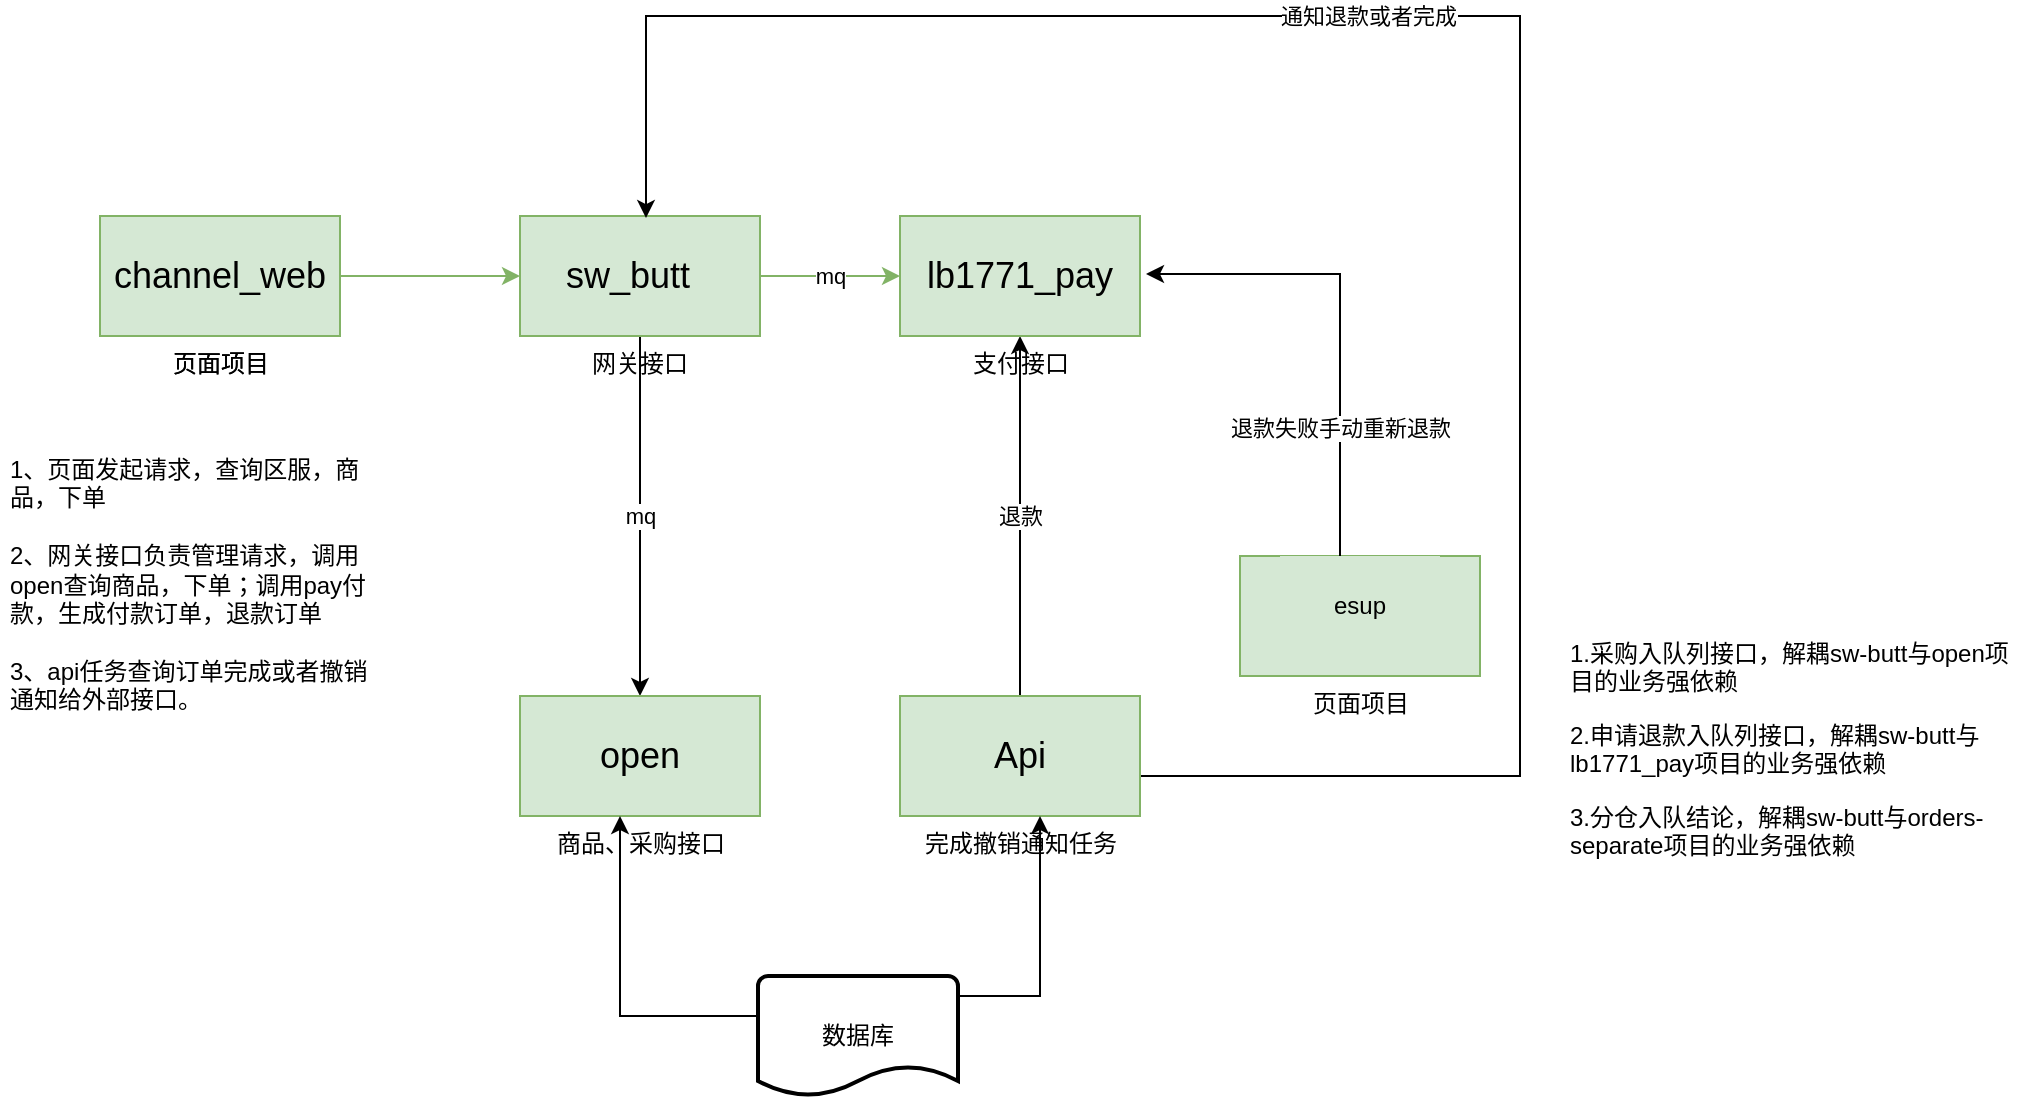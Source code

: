 <mxfile version="13.4.0" type="github" pages="2"><diagram id="cmVEfWvLBtm48Fw4Q-RT" name="Page-1"><mxGraphModel dx="1038" dy="549" grid="1" gridSize="10" guides="1" tooltips="1" connect="1" arrows="1" fold="1" page="1" pageScale="1" pageWidth="827" pageHeight="1169" math="0" shadow="0"><root><mxCell id="0"/><mxCell id="1" parent="0"/><mxCell id="3sW7PZt8AkB57n1ds5Wy-4" value="" style="edgeStyle=orthogonalEdgeStyle;rounded=0;orthogonalLoop=1;jettySize=auto;html=1;fillColor=#d5e8d4;strokeColor=#82b366;" parent="1" source="3sW7PZt8AkB57n1ds5Wy-1" target="3sW7PZt8AkB57n1ds5Wy-3" edge="1"><mxGeometry relative="1" as="geometry"/></mxCell><mxCell id="3sW7PZt8AkB57n1ds5Wy-1" value="页面项目" style="verticalLabelPosition=bottom;verticalAlign=top;html=1;shape=mxgraph.basic.rect;fillColor2=none;strokeWidth=1;size=20;indent=5;fillColor=#d5e8d4;strokeColor=#82b366;" parent="1" vertex="1"><mxGeometry x="130" y="150" width="120" height="60" as="geometry"/></mxCell><mxCell id="3sW7PZt8AkB57n1ds5Wy-9" value="mq" style="edgeStyle=orthogonalEdgeStyle;rounded=0;orthogonalLoop=1;jettySize=auto;html=1;fillColor=#d5e8d4;strokeColor=#82b366;" parent="1" source="3sW7PZt8AkB57n1ds5Wy-3" target="3sW7PZt8AkB57n1ds5Wy-8" edge="1"><mxGeometry relative="1" as="geometry"/></mxCell><mxCell id="3sW7PZt8AkB57n1ds5Wy-18" value="mq" style="edgeStyle=orthogonalEdgeStyle;rounded=0;orthogonalLoop=1;jettySize=auto;html=1;" parent="1" source="3sW7PZt8AkB57n1ds5Wy-3" target="3sW7PZt8AkB57n1ds5Wy-17" edge="1"><mxGeometry relative="1" as="geometry"/></mxCell><mxCell id="3sW7PZt8AkB57n1ds5Wy-3" value="网关接口" style="verticalLabelPosition=bottom;verticalAlign=top;shape=mxgraph.basic.rect;fillColor2=none;strokeWidth=1;size=20;indent=5;fillColor=#d5e8d4;strokeColor=#82b366;labelPosition=center;align=center;" parent="1" vertex="1"><mxGeometry x="340" y="150" width="120" height="60" as="geometry"/></mxCell><mxCell id="3sW7PZt8AkB57n1ds5Wy-17" value="商品、采购接口" style="verticalLabelPosition=bottom;verticalAlign=top;html=1;shape=mxgraph.basic.rect;fillColor2=none;strokeWidth=1;size=20;indent=5;fillColor=#d5e8d4;strokeColor=#82b366;" parent="1" vertex="1"><mxGeometry x="340" y="390" width="120" height="60" as="geometry"/></mxCell><mxCell id="3sW7PZt8AkB57n1ds5Wy-24" value="退款" style="edgeStyle=orthogonalEdgeStyle;rounded=0;orthogonalLoop=1;jettySize=auto;html=1;" parent="1" source="3sW7PZt8AkB57n1ds5Wy-21" target="3sW7PZt8AkB57n1ds5Wy-8" edge="1"><mxGeometry relative="1" as="geometry"><Array as="points"><mxPoint x="590" y="270"/><mxPoint x="590" y="270"/></Array></mxGeometry></mxCell><mxCell id="3sW7PZt8AkB57n1ds5Wy-33" value="" style="edgeStyle=orthogonalEdgeStyle;rounded=0;orthogonalLoop=1;jettySize=auto;html=1;entryX=0.525;entryY=0.017;entryDx=0;entryDy=0;entryPerimeter=0;" parent="1" source="3sW7PZt8AkB57n1ds5Wy-21" target="3sW7PZt8AkB57n1ds5Wy-3" edge="1"><mxGeometry relative="1" as="geometry"><mxPoint x="740" y="320" as="targetPoint"/><Array as="points"><mxPoint x="840" y="430"/><mxPoint x="840" y="50"/><mxPoint x="403" y="50"/></Array></mxGeometry></mxCell><mxCell id="E49peY0afeHeFwKCZWAp-10" value="通知退款或者完成" style="edgeLabel;html=1;align=center;verticalAlign=middle;resizable=0;points=[];" parent="3sW7PZt8AkB57n1ds5Wy-33" vertex="1" connectable="0"><mxGeometry x="0.167" relative="1" as="geometry"><mxPoint as="offset"/></mxGeometry></mxCell><mxCell id="3sW7PZt8AkB57n1ds5Wy-21" value="完成撤销通知任务" style="verticalLabelPosition=bottom;verticalAlign=top;html=1;shape=mxgraph.basic.rect;fillColor2=none;strokeWidth=1;size=20;indent=5;fillColor=#d5e8d4;strokeColor=#82b366;" parent="1" vertex="1"><mxGeometry x="530" y="390" width="120" height="60" as="geometry"/></mxCell><mxCell id="3sW7PZt8AkB57n1ds5Wy-8" value="支付接口" style="verticalLabelPosition=bottom;verticalAlign=top;html=1;shape=mxgraph.basic.rect;fillColor2=none;strokeWidth=1;size=20;indent=5;fillColor=#d5e8d4;strokeColor=#82b366;" parent="1" vertex="1"><mxGeometry x="530" y="150" width="120" height="60" as="geometry"/></mxCell><mxCell id="3sW7PZt8AkB57n1ds5Wy-2" value="&lt;font style=&quot;font-size: 18px&quot;&gt;channel_web&lt;/font&gt;" style="text;html=1;strokeColor=none;fillColor=#d5e8d4;align=center;verticalAlign=middle;whiteSpace=wrap;rounded=0;" parent="1" vertex="1"><mxGeometry x="150" y="155" width="80" height="50" as="geometry"/></mxCell><mxCell id="3sW7PZt8AkB57n1ds5Wy-7" value="&lt;font style=&quot;font-size: 18px&quot;&gt;sw_butt&lt;/font&gt;" style="text;html=1;strokeColor=none;fillColor=#d5e8d4;align=center;verticalAlign=middle;whiteSpace=wrap;rounded=0;" parent="1" vertex="1"><mxGeometry x="374" y="170" width="40" height="20" as="geometry"/></mxCell><mxCell id="3sW7PZt8AkB57n1ds5Wy-10" value="&lt;font style=&quot;font-size: 18px&quot;&gt;lb1771_pay&lt;/font&gt;" style="text;html=1;strokeColor=none;fillColor=#d5e8d4;align=center;verticalAlign=middle;whiteSpace=wrap;rounded=0;" parent="1" vertex="1"><mxGeometry x="570" y="170" width="40" height="20" as="geometry"/></mxCell><mxCell id="3sW7PZt8AkB57n1ds5Wy-19" value="&lt;font style=&quot;font-size: 18px&quot;&gt;open&lt;/font&gt;" style="text;html=1;strokeColor=none;fillColor=#d5e8d4;align=center;verticalAlign=middle;whiteSpace=wrap;rounded=0;" parent="1" vertex="1"><mxGeometry x="380" y="410" width="40" height="20" as="geometry"/></mxCell><mxCell id="3sW7PZt8AkB57n1ds5Wy-23" value="&lt;font style=&quot;font-size: 18px&quot;&gt;Api&lt;/font&gt;" style="text;html=1;strokeColor=none;fillColor=#d5e8d4;align=center;verticalAlign=middle;whiteSpace=wrap;rounded=0;" parent="1" vertex="1"><mxGeometry x="570" y="410" width="40" height="20" as="geometry"/></mxCell><mxCell id="3sW7PZt8AkB57n1ds5Wy-27" value="" style="edgeStyle=orthogonalEdgeStyle;rounded=0;orthogonalLoop=1;jettySize=auto;html=1;" parent="1" source="3sW7PZt8AkB57n1ds5Wy-25" target="3sW7PZt8AkB57n1ds5Wy-17" edge="1"><mxGeometry relative="1" as="geometry"><mxPoint x="390" y="490" as="targetPoint"/><Array as="points"><mxPoint x="390" y="550"/></Array></mxGeometry></mxCell><mxCell id="3sW7PZt8AkB57n1ds5Wy-30" value="" style="edgeStyle=orthogonalEdgeStyle;rounded=0;orthogonalLoop=1;jettySize=auto;html=1;" parent="1" source="3sW7PZt8AkB57n1ds5Wy-25" target="3sW7PZt8AkB57n1ds5Wy-21" edge="1"><mxGeometry relative="1" as="geometry"><mxPoint x="640" y="490" as="targetPoint"/><Array as="points"><mxPoint x="600" y="540"/></Array></mxGeometry></mxCell><mxCell id="3sW7PZt8AkB57n1ds5Wy-25" value="数据库" style="strokeWidth=2;html=1;shape=mxgraph.flowchart.document2;whiteSpace=wrap;size=0.25;" parent="1" vertex="1"><mxGeometry x="459" y="530" width="100" height="60" as="geometry"/></mxCell><mxCell id="3sW7PZt8AkB57n1ds5Wy-31" value="&lt;div&gt;1、页面发起请求，查询区服，商品，下单&lt;/div&gt;&lt;div&gt;&lt;br&gt;&lt;/div&gt;&lt;div&gt;2、网关接口负责管理请求，调用open查询商品，下单；调用pay付款，生成付款订单，退款订单&lt;/div&gt;&lt;div&gt;&lt;br&gt;&lt;/div&gt;&lt;div&gt;3、api任务查询订单完成或者撤销通知给外部接口。&lt;br&gt;&lt;/div&gt;" style="text;html=1;strokeColor=none;fillColor=none;spacing=5;spacingTop=-20;whiteSpace=wrap;overflow=hidden;rounded=0;" parent="1" vertex="1"><mxGeometry x="80" y="280" width="190" height="120" as="geometry"/></mxCell><mxCell id="E49peY0afeHeFwKCZWAp-1" value="&lt;p&gt;1.采购入队列接口，解耦&lt;span&gt;sw-butt与open项目的业务强依赖&lt;/span&gt;&lt;/p&gt;&lt;p&gt;&lt;span&gt;2.申请退款入队列接口，解耦&lt;span&gt;sw-butt与&lt;span&gt;lb1771_pay&lt;/span&gt;项目的业务强依赖&lt;/span&gt;&lt;/span&gt;&lt;/p&gt;&lt;p&gt;&lt;span&gt;&lt;span&gt;3.分仓入队结论&lt;span&gt;，解耦&lt;/span&gt;&lt;span&gt;sw-butt与&lt;span&gt;orders-separate&lt;/span&gt;项目的业务强依赖&lt;/span&gt;&lt;/span&gt;&lt;/span&gt;&lt;/p&gt;" style="text;html=1;strokeColor=none;fillColor=none;spacing=5;spacingTop=-20;whiteSpace=wrap;overflow=hidden;rounded=0;" parent="1" vertex="1"><mxGeometry x="860" y="360" width="230" height="180" as="geometry"/></mxCell><mxCell id="E49peY0afeHeFwKCZWAp-16" value="页面项目" style="verticalLabelPosition=bottom;verticalAlign=top;html=1;shape=mxgraph.basic.rect;fillColor2=none;strokeWidth=1;size=20;indent=5;fillColor=#d5e8d4;strokeColor=#82b366;" parent="1" vertex="1"><mxGeometry x="130" y="150" width="120" height="60" as="geometry"/></mxCell><mxCell id="E49peY0afeHeFwKCZWAp-17" value="&lt;font style=&quot;font-size: 18px&quot;&gt;channel_web&lt;/font&gt;" style="text;html=1;strokeColor=none;fillColor=#d5e8d4;align=center;verticalAlign=middle;whiteSpace=wrap;rounded=0;" parent="1" vertex="1"><mxGeometry x="150" y="155" width="80" height="50" as="geometry"/></mxCell><mxCell id="E49peY0afeHeFwKCZWAp-18" value="页面项目" style="verticalLabelPosition=bottom;verticalAlign=top;html=1;shape=mxgraph.basic.rect;fillColor2=none;strokeWidth=1;size=20;indent=5;fillColor=#d5e8d4;strokeColor=#82b366;" parent="1" vertex="1"><mxGeometry x="700" y="320" width="120" height="60" as="geometry"/></mxCell><mxCell id="E49peY0afeHeFwKCZWAp-26" value="&lt;br&gt;&lt;br&gt;" style="edgeStyle=orthogonalEdgeStyle;rounded=0;orthogonalLoop=1;jettySize=auto;html=1;entryX=1.025;entryY=0.483;entryDx=0;entryDy=0;entryPerimeter=0;" parent="1" source="E49peY0afeHeFwKCZWAp-19" target="3sW7PZt8AkB57n1ds5Wy-8" edge="1"><mxGeometry relative="1" as="geometry"><mxPoint x="760" y="245" as="targetPoint"/><Array as="points"><mxPoint x="750" y="179"/></Array></mxGeometry></mxCell><mxCell id="E49peY0afeHeFwKCZWAp-27" value="退款失败手动重新退款" style="edgeLabel;html=1;align=center;verticalAlign=middle;resizable=0;points=[];" parent="E49peY0afeHeFwKCZWAp-26" vertex="1" connectable="0"><mxGeometry x="-0.457" relative="1" as="geometry"><mxPoint as="offset"/></mxGeometry></mxCell><mxCell id="E49peY0afeHeFwKCZWAp-19" value="esup" style="text;html=1;strokeColor=none;fillColor=#d5e8d4;align=center;verticalAlign=middle;whiteSpace=wrap;rounded=0;" parent="1" vertex="1"><mxGeometry x="720" y="320" width="80" height="50" as="geometry"/></mxCell></root></mxGraphModel></diagram><diagram id="jca6pjl0WNfx14nabEu7" name="第 2 页"><mxGraphModel dx="1038" dy="549" grid="1" gridSize="10" guides="1" tooltips="1" connect="1" arrows="1" fold="1" page="1" pageScale="1" pageWidth="827" pageHeight="1169" math="0" shadow="0"><root><mxCell id="YIkYRSHCp3be8y5ZxCeD-0"/><mxCell id="YIkYRSHCp3be8y5ZxCeD-1" parent="YIkYRSHCp3be8y5ZxCeD-0"/><mxCell id="YIkYRSHCp3be8y5ZxCeD-2" value="&lt;p&gt;1.采购入队列接口，解耦&lt;span&gt;sw-butt与open项目的业务强依赖&lt;/span&gt;&lt;/p&gt;&lt;p&gt;&lt;span&gt;2.申请退款入队列接口，解耦&lt;span&gt;sw-butt与&lt;span&gt;lb1771_pay&lt;/span&gt;项目的业务强依赖&lt;/span&gt;&lt;/span&gt;&lt;/p&gt;&lt;p&gt;&lt;span&gt;&lt;span&gt;3.分仓入队结论&lt;span&gt;，解耦&lt;/span&gt;&lt;span&gt;sw-butt与&lt;span&gt;orders-separate&lt;/span&gt;项目的业务强依赖&lt;/span&gt;&lt;/span&gt;&lt;/span&gt;&lt;/p&gt;" style="text;html=1;strokeColor=none;fillColor=none;spacing=5;spacingTop=-20;whiteSpace=wrap;overflow=hidden;rounded=0;" vertex="1" parent="YIkYRSHCp3be8y5ZxCeD-1"><mxGeometry x="60" y="80" width="190" height="120" as="geometry"/></mxCell></root></mxGraphModel></diagram></mxfile>